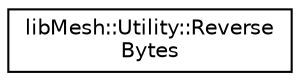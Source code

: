 digraph "类继承关系图"
{
 // INTERACTIVE_SVG=YES
  edge [fontname="Helvetica",fontsize="10",labelfontname="Helvetica",labelfontsize="10"];
  node [fontname="Helvetica",fontsize="10",shape=record];
  rankdir="LR";
  Node1 [label="libMesh::Utility::Reverse\lBytes",height=0.2,width=0.4,color="black", fillcolor="white", style="filled",URL="$classlibMesh_1_1Utility_1_1ReverseBytes.html",tooltip="This Functor simply takes an object and reverses its byte representation. "];
}

